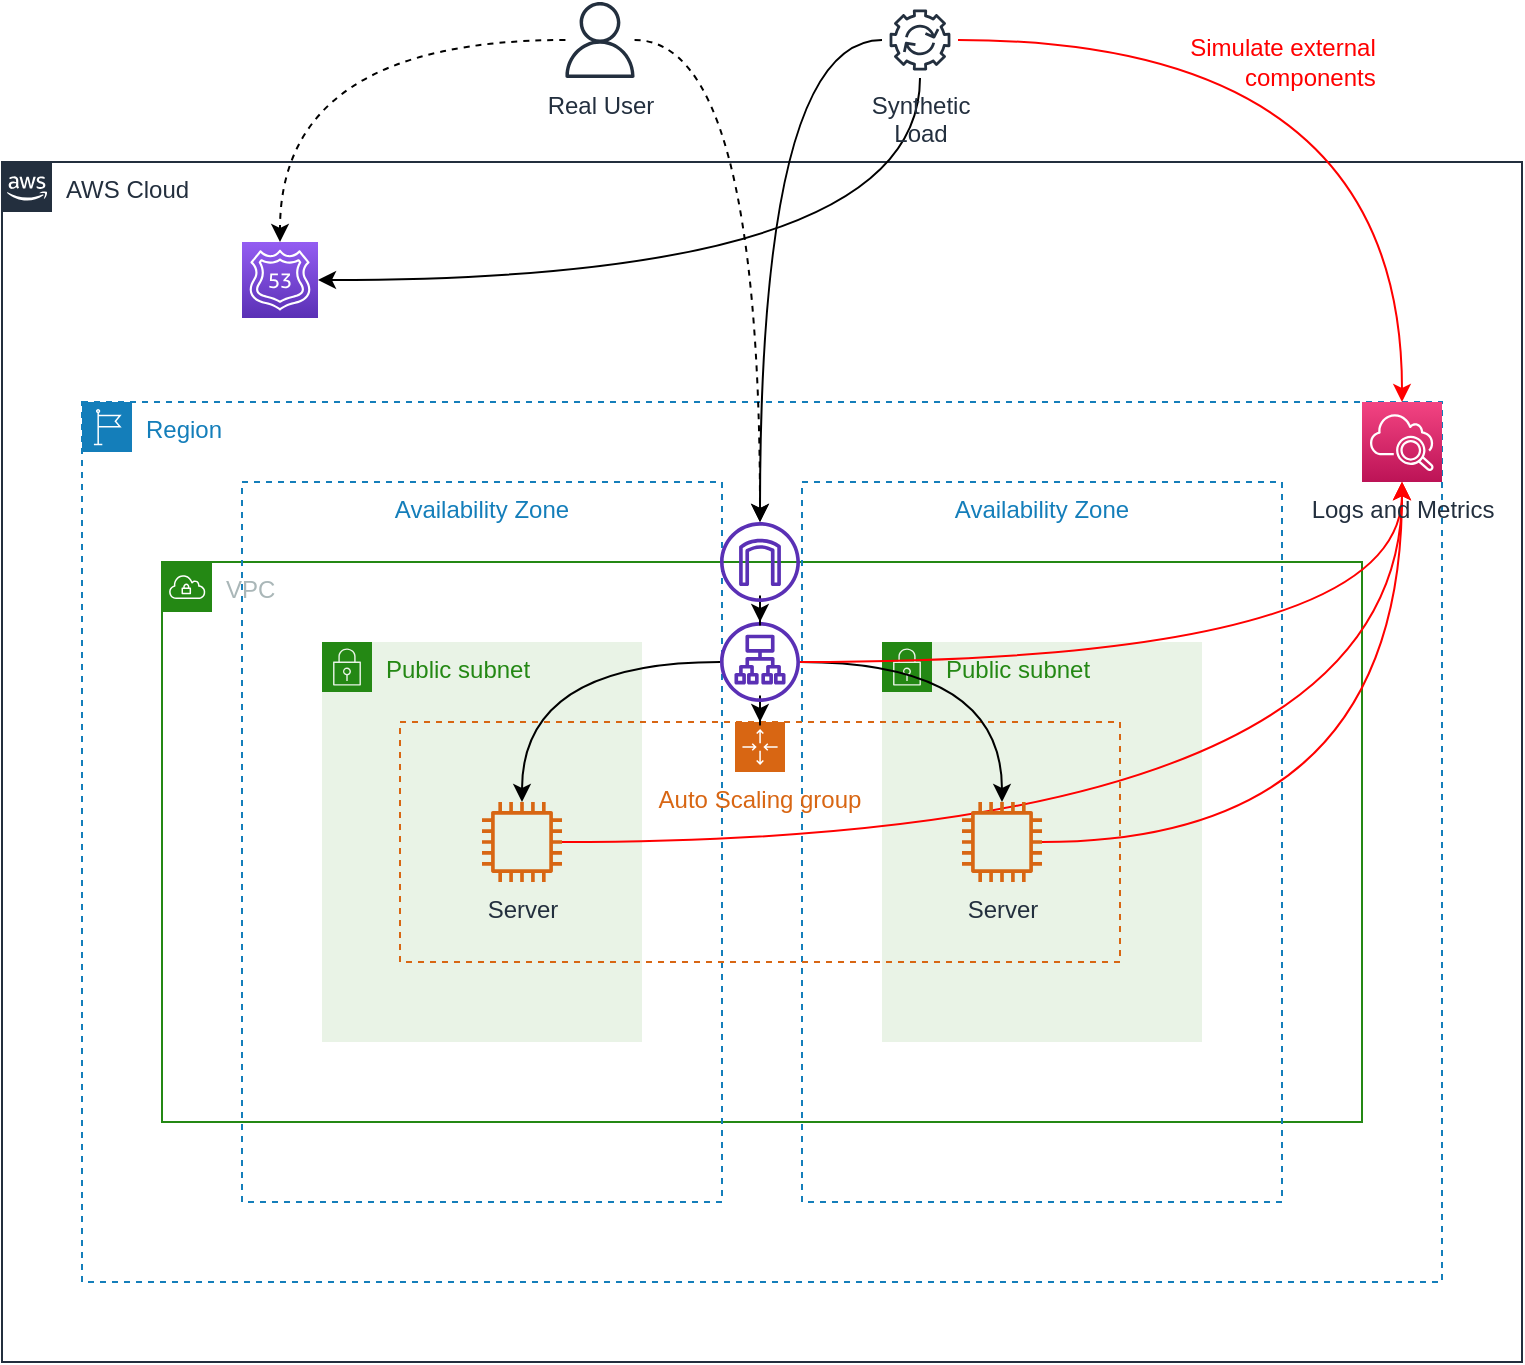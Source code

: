 <mxfile version="15.4.0" type="device"><diagram id="-xoFR7a4HKE300b-0tRi" name="Page-1"><mxGraphModel dx="946" dy="680" grid="1" gridSize="10" guides="1" tooltips="1" connect="1" arrows="1" fold="1" page="1" pageScale="1" pageWidth="850" pageHeight="1100" math="0" shadow="0"><root><mxCell id="0"/><mxCell id="1" parent="0"/><mxCell id="9P1diAjYhTQcRiJ22vYs-1" value="AWS Cloud" style="points=[[0,0],[0.25,0],[0.5,0],[0.75,0],[1,0],[1,0.25],[1,0.5],[1,0.75],[1,1],[0.75,1],[0.5,1],[0.25,1],[0,1],[0,0.75],[0,0.5],[0,0.25]];outlineConnect=0;gradientColor=none;html=1;whiteSpace=wrap;fontSize=12;fontStyle=0;shape=mxgraph.aws4.group;grIcon=mxgraph.aws4.group_aws_cloud_alt;strokeColor=#232F3E;fillColor=none;verticalAlign=top;align=left;spacingLeft=30;fontColor=#232F3E;dashed=0;" parent="1" vertex="1"><mxGeometry x="80" y="80" width="760" height="600" as="geometry"/></mxCell><mxCell id="9P1diAjYhTQcRiJ22vYs-2" value="Region" style="points=[[0,0],[0.25,0],[0.5,0],[0.75,0],[1,0],[1,0.25],[1,0.5],[1,0.75],[1,1],[0.75,1],[0.5,1],[0.25,1],[0,1],[0,0.75],[0,0.5],[0,0.25]];outlineConnect=0;gradientColor=none;html=1;whiteSpace=wrap;fontSize=12;fontStyle=0;shape=mxgraph.aws4.group;grIcon=mxgraph.aws4.group_region;strokeColor=#147EBA;fillColor=none;verticalAlign=top;align=left;spacingLeft=30;fontColor=#147EBA;dashed=1;" parent="1" vertex="1"><mxGeometry x="120" y="200" width="680" height="440" as="geometry"/></mxCell><mxCell id="9P1diAjYhTQcRiJ22vYs-12" value="VPC" style="points=[[0,0],[0.25,0],[0.5,0],[0.75,0],[1,0],[1,0.25],[1,0.5],[1,0.75],[1,1],[0.75,1],[0.5,1],[0.25,1],[0,1],[0,0.75],[0,0.5],[0,0.25]];outlineConnect=0;gradientColor=none;html=1;whiteSpace=wrap;fontSize=12;fontStyle=0;shape=mxgraph.aws4.group;grIcon=mxgraph.aws4.group_vpc;strokeColor=#248814;fillColor=none;verticalAlign=top;align=left;spacingLeft=30;fontColor=#AAB7B8;dashed=0;" parent="1" vertex="1"><mxGeometry x="160" y="280" width="600" height="280" as="geometry"/></mxCell><mxCell id="9P1diAjYhTQcRiJ22vYs-3" value="Availability Zone" style="fillColor=none;strokeColor=#147EBA;dashed=1;verticalAlign=top;fontStyle=0;fontColor=#147EBA;" parent="1" vertex="1"><mxGeometry x="200" y="240" width="240" height="360" as="geometry"/></mxCell><mxCell id="9P1diAjYhTQcRiJ22vYs-4" value="Availability Zone" style="fillColor=none;strokeColor=#147EBA;dashed=1;verticalAlign=top;fontStyle=0;fontColor=#147EBA;" parent="1" vertex="1"><mxGeometry x="480" y="240" width="240" height="360" as="geometry"/></mxCell><mxCell id="9P1diAjYhTQcRiJ22vYs-6" value="Public subnet" style="points=[[0,0],[0.25,0],[0.5,0],[0.75,0],[1,0],[1,0.25],[1,0.5],[1,0.75],[1,1],[0.75,1],[0.5,1],[0.25,1],[0,1],[0,0.75],[0,0.5],[0,0.25]];outlineConnect=0;gradientColor=none;html=1;whiteSpace=wrap;fontSize=12;fontStyle=0;shape=mxgraph.aws4.group;grIcon=mxgraph.aws4.group_security_group;grStroke=0;strokeColor=#248814;fillColor=#E9F3E6;verticalAlign=top;align=left;spacingLeft=30;fontColor=#248814;dashed=0;" parent="1" vertex="1"><mxGeometry x="240" y="320" width="160" height="200" as="geometry"/></mxCell><mxCell id="9P1diAjYhTQcRiJ22vYs-10" value="Public subnet" style="points=[[0,0],[0.25,0],[0.5,0],[0.75,0],[1,0],[1,0.25],[1,0.5],[1,0.75],[1,1],[0.75,1],[0.5,1],[0.25,1],[0,1],[0,0.75],[0,0.5],[0,0.25]];outlineConnect=0;gradientColor=none;html=1;whiteSpace=wrap;fontSize=12;fontStyle=0;shape=mxgraph.aws4.group;grIcon=mxgraph.aws4.group_security_group;grStroke=0;strokeColor=#248814;fillColor=#E9F3E6;verticalAlign=top;align=left;spacingLeft=30;fontColor=#248814;dashed=0;" parent="1" vertex="1"><mxGeometry x="520" y="320" width="160" height="200" as="geometry"/></mxCell><mxCell id="9P1diAjYhTQcRiJ22vYs-7" value="Auto Scaling group" style="points=[[0,0],[0.25,0],[0.5,0],[0.75,0],[1,0],[1,0.25],[1,0.5],[1,0.75],[1,1],[0.75,1],[0.5,1],[0.25,1],[0,1],[0,0.75],[0,0.5],[0,0.25]];outlineConnect=0;gradientColor=none;html=1;whiteSpace=wrap;fontSize=12;fontStyle=0;shape=mxgraph.aws4.groupCenter;grIcon=mxgraph.aws4.group_auto_scaling_group;grStroke=1;strokeColor=#D86613;fillColor=none;verticalAlign=top;align=center;fontColor=#D86613;dashed=1;spacingTop=25;" parent="1" vertex="1"><mxGeometry x="279" y="360" width="360" height="120" as="geometry"/></mxCell><mxCell id="4iEY82Lfag1zl55uf2nD-6" style="edgeStyle=orthogonalEdgeStyle;curved=1;rounded=0;orthogonalLoop=1;jettySize=auto;html=1;entryX=0.5;entryY=1;entryDx=0;entryDy=0;entryPerimeter=0;strokeColor=#FF0000;" parent="1" source="9P1diAjYhTQcRiJ22vYs-8" target="4iEY82Lfag1zl55uf2nD-1" edge="1"><mxGeometry relative="1" as="geometry"/></mxCell><mxCell id="9P1diAjYhTQcRiJ22vYs-8" value="Server" style="outlineConnect=0;fontColor=#232F3E;gradientColor=none;fillColor=#D86613;strokeColor=none;dashed=0;verticalLabelPosition=bottom;verticalAlign=top;align=center;html=1;fontSize=12;fontStyle=0;aspect=fixed;pointerEvents=1;shape=mxgraph.aws4.instance2;" parent="1" vertex="1"><mxGeometry x="320" y="400" width="40" height="40" as="geometry"/></mxCell><mxCell id="4iEY82Lfag1zl55uf2nD-5" style="edgeStyle=orthogonalEdgeStyle;curved=1;rounded=0;orthogonalLoop=1;jettySize=auto;html=1;entryX=0.5;entryY=1;entryDx=0;entryDy=0;entryPerimeter=0;strokeColor=#FF0000;" parent="1" source="9P1diAjYhTQcRiJ22vYs-9" target="4iEY82Lfag1zl55uf2nD-1" edge="1"><mxGeometry relative="1" as="geometry"/></mxCell><mxCell id="9P1diAjYhTQcRiJ22vYs-9" value="Server" style="outlineConnect=0;fontColor=#232F3E;gradientColor=none;fillColor=#D86613;strokeColor=none;dashed=0;verticalLabelPosition=bottom;verticalAlign=top;align=center;html=1;fontSize=12;fontStyle=0;aspect=fixed;pointerEvents=1;shape=mxgraph.aws4.instance2;" parent="1" vertex="1"><mxGeometry x="560" y="400" width="40" height="40" as="geometry"/></mxCell><mxCell id="9P1diAjYhTQcRiJ22vYs-13" style="edgeStyle=orthogonalEdgeStyle;rounded=0;orthogonalLoop=1;jettySize=auto;html=1;curved=1;" parent="1" source="9P1diAjYhTQcRiJ22vYs-5" target="9P1diAjYhTQcRiJ22vYs-8" edge="1"><mxGeometry relative="1" as="geometry"/></mxCell><mxCell id="9P1diAjYhTQcRiJ22vYs-14" style="edgeStyle=orthogonalEdgeStyle;curved=1;rounded=0;orthogonalLoop=1;jettySize=auto;html=1;" parent="1" source="9P1diAjYhTQcRiJ22vYs-5" target="9P1diAjYhTQcRiJ22vYs-9" edge="1"><mxGeometry relative="1" as="geometry"/></mxCell><mxCell id="9P1diAjYhTQcRiJ22vYs-16" style="edgeStyle=orthogonalEdgeStyle;curved=1;rounded=0;orthogonalLoop=1;jettySize=auto;html=1;" parent="1" source="9P1diAjYhTQcRiJ22vYs-5" target="9P1diAjYhTQcRiJ22vYs-7" edge="1"><mxGeometry relative="1" as="geometry"/></mxCell><mxCell id="4iEY82Lfag1zl55uf2nD-7" style="edgeStyle=orthogonalEdgeStyle;curved=1;rounded=0;orthogonalLoop=1;jettySize=auto;html=1;strokeColor=#FF0000;" parent="1" source="9P1diAjYhTQcRiJ22vYs-5" target="4iEY82Lfag1zl55uf2nD-1" edge="1"><mxGeometry relative="1" as="geometry"/></mxCell><mxCell id="9P1diAjYhTQcRiJ22vYs-5" value="" style="outlineConnect=0;fontColor=#232F3E;gradientColor=none;fillColor=#5A30B5;strokeColor=none;dashed=0;verticalLabelPosition=bottom;verticalAlign=top;align=center;html=1;fontSize=12;fontStyle=0;aspect=fixed;pointerEvents=1;shape=mxgraph.aws4.application_load_balancer;" parent="1" vertex="1"><mxGeometry x="439" y="310" width="40" height="40" as="geometry"/></mxCell><mxCell id="9P1diAjYhTQcRiJ22vYs-17" style="edgeStyle=orthogonalEdgeStyle;curved=1;rounded=0;orthogonalLoop=1;jettySize=auto;html=1;" parent="1" source="9P1diAjYhTQcRiJ22vYs-11" target="9P1diAjYhTQcRiJ22vYs-5" edge="1"><mxGeometry relative="1" as="geometry"/></mxCell><mxCell id="9P1diAjYhTQcRiJ22vYs-11" value="" style="outlineConnect=0;fontColor=#232F3E;gradientColor=none;fillColor=#5A30B5;strokeColor=none;dashed=0;verticalLabelPosition=bottom;verticalAlign=top;align=center;html=1;fontSize=12;fontStyle=0;aspect=fixed;pointerEvents=1;shape=mxgraph.aws4.internet_gateway;" parent="1" vertex="1"><mxGeometry x="439" y="260" width="40" height="40" as="geometry"/></mxCell><mxCell id="9P1diAjYhTQcRiJ22vYs-19" style="edgeStyle=orthogonalEdgeStyle;curved=1;rounded=0;orthogonalLoop=1;jettySize=auto;html=1;dashed=1;" parent="1" source="9P1diAjYhTQcRiJ22vYs-18" target="9P1diAjYhTQcRiJ22vYs-11" edge="1"><mxGeometry relative="1" as="geometry"/></mxCell><mxCell id="9P1diAjYhTQcRiJ22vYs-23" value="" style="edgeStyle=orthogonalEdgeStyle;curved=1;rounded=0;orthogonalLoop=1;jettySize=auto;html=1;dashed=1;labelBackgroundColor=none;" parent="1" source="9P1diAjYhTQcRiJ22vYs-18" target="9P1diAjYhTQcRiJ22vYs-22" edge="1"><mxGeometry relative="1" as="geometry"/></mxCell><mxCell id="9P1diAjYhTQcRiJ22vYs-18" value="Real User" style="outlineConnect=0;fontColor=#232F3E;gradientColor=none;fillColor=#232F3E;strokeColor=none;dashed=0;verticalLabelPosition=bottom;verticalAlign=top;align=center;html=1;fontSize=12;fontStyle=0;aspect=fixed;pointerEvents=1;shape=mxgraph.aws4.user;" parent="1" vertex="1"><mxGeometry x="360" width="38" height="38" as="geometry"/></mxCell><mxCell id="9P1diAjYhTQcRiJ22vYs-22" value="" style="points=[[0,0,0],[0.25,0,0],[0.5,0,0],[0.75,0,0],[1,0,0],[0,1,0],[0.25,1,0],[0.5,1,0],[0.75,1,0],[1,1,0],[0,0.25,0],[0,0.5,0],[0,0.75,0],[1,0.25,0],[1,0.5,0],[1,0.75,0]];outlineConnect=0;fontColor=#232F3E;gradientColor=#945DF2;gradientDirection=north;fillColor=#5A30B5;strokeColor=#ffffff;dashed=0;verticalLabelPosition=bottom;verticalAlign=top;align=center;html=1;fontSize=12;fontStyle=0;aspect=fixed;shape=mxgraph.aws4.resourceIcon;resIcon=mxgraph.aws4.route_53;" parent="1" vertex="1"><mxGeometry x="200" y="120" width="38" height="38" as="geometry"/></mxCell><mxCell id="4iEY82Lfag1zl55uf2nD-1" value="Logs and Metrics" style="points=[[0,0,0],[0.25,0,0],[0.5,0,0],[0.75,0,0],[1,0,0],[0,1,0],[0.25,1,0],[0.5,1,0],[0.75,1,0],[1,1,0],[0,0.25,0],[0,0.5,0],[0,0.75,0],[1,0.25,0],[1,0.5,0],[1,0.75,0]];points=[[0,0,0],[0.25,0,0],[0.5,0,0],[0.75,0,0],[1,0,0],[0,1,0],[0.25,1,0],[0.5,1,0],[0.75,1,0],[1,1,0],[0,0.25,0],[0,0.5,0],[0,0.75,0],[1,0.25,0],[1,0.5,0],[1,0.75,0]];outlineConnect=0;fontColor=#232F3E;gradientColor=#F34482;gradientDirection=north;fillColor=#BC1356;strokeColor=#ffffff;dashed=0;verticalLabelPosition=bottom;verticalAlign=top;align=center;html=1;fontSize=12;fontStyle=0;aspect=fixed;shape=mxgraph.aws4.resourceIcon;resIcon=mxgraph.aws4.cloudwatch_2;" parent="1" vertex="1"><mxGeometry x="760" y="200" width="40" height="40" as="geometry"/></mxCell><mxCell id="4iEY82Lfag1zl55uf2nD-3" style="edgeStyle=orthogonalEdgeStyle;rounded=0;orthogonalLoop=1;jettySize=auto;html=1;curved=1;" parent="1" source="4iEY82Lfag1zl55uf2nD-2" target="9P1diAjYhTQcRiJ22vYs-11" edge="1"><mxGeometry relative="1" as="geometry"/></mxCell><mxCell id="4iEY82Lfag1zl55uf2nD-4" style="edgeStyle=orthogonalEdgeStyle;curved=1;rounded=0;orthogonalLoop=1;jettySize=auto;html=1;" parent="1" source="4iEY82Lfag1zl55uf2nD-2" target="9P1diAjYhTQcRiJ22vYs-22" edge="1"><mxGeometry relative="1" as="geometry"><Array as="points"><mxPoint x="539" y="139"/></Array></mxGeometry></mxCell><mxCell id="4iEY82Lfag1zl55uf2nD-8" value="&lt;font style=&quot;font-size: 12px&quot;&gt;Simulate external&lt;br&gt;&lt;/font&gt;&lt;div style=&quot;text-align: right ; font-size: 12px&quot;&gt;&lt;font style=&quot;font-size: 12px&quot;&gt;components&lt;/font&gt;&lt;/div&gt;" style="edgeStyle=orthogonalEdgeStyle;curved=1;rounded=0;orthogonalLoop=1;jettySize=auto;html=1;entryX=0.5;entryY=0;entryDx=0;entryDy=0;entryPerimeter=0;strokeColor=#FF0000;labelBackgroundColor=none;fontColor=#FF0000;" parent="1" source="4iEY82Lfag1zl55uf2nD-2" target="4iEY82Lfag1zl55uf2nD-1" edge="1"><mxGeometry x="-0.196" y="-11" relative="1" as="geometry"><mxPoint as="offset"/></mxGeometry></mxCell><mxCell id="4iEY82Lfag1zl55uf2nD-2" value="Synthetic&lt;br&gt;Load" style="outlineConnect=0;fontColor=#232F3E;gradientColor=none;strokeColor=#232F3E;fillColor=#ffffff;dashed=0;verticalLabelPosition=bottom;verticalAlign=top;align=center;html=1;fontSize=12;fontStyle=0;aspect=fixed;shape=mxgraph.aws4.resourceIcon;resIcon=mxgraph.aws4.automation;" parent="1" vertex="1"><mxGeometry x="520" width="38" height="38" as="geometry"/></mxCell></root></mxGraphModel></diagram></mxfile>